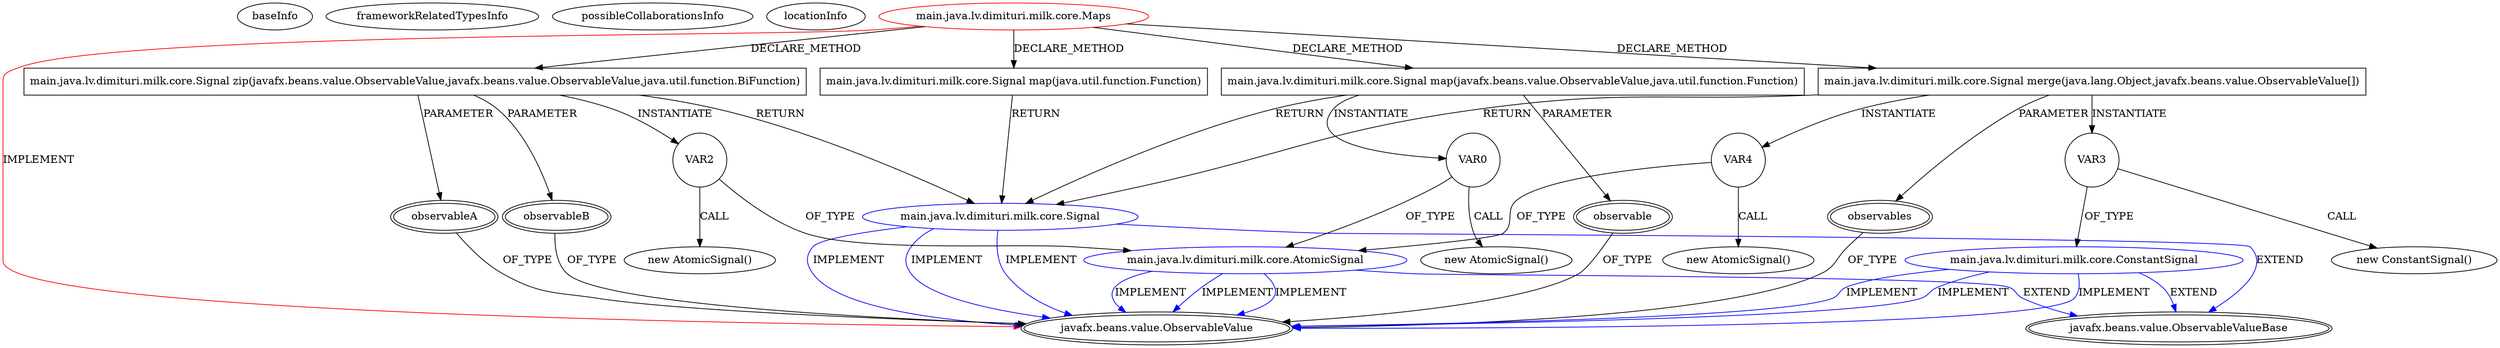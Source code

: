 digraph {
baseInfo[graphId=2475,category="extension_graph",isAnonymous=false,possibleRelation=true]
frameworkRelatedTypesInfo[0="javafx.beans.value.ObservableValue"]
possibleCollaborationsInfo[0="2475~CLIENT_METHOD_DECLARATION-INSTANTIATION-CLIENT_METHOD_DECLARATION-INSTANTIATION-CLIENT_METHOD_DECLARATION-INSTANTIATION-~javafx.beans.value.ObservableValue ~javafx.beans.value.ObservableValueBase javafx.beans.value.ObservableValue javafx.beans.value.ObservableValue javafx.beans.value.ObservableValue ~false~false",1="2475~CLIENT_METHOD_DECLARATION-INSTANTIATION-~javafx.beans.value.ObservableValue ~javafx.beans.value.ObservableValueBase javafx.beans.value.ObservableValue javafx.beans.value.ObservableValue javafx.beans.value.ObservableValue ~false~false",2="2475~CLIENT_METHOD_DECLARATION-RETURN_TYPE-CLIENT_METHOD_DECLARATION-RETURN_TYPE-CLIENT_METHOD_DECLARATION-RETURN_TYPE-CLIENT_METHOD_DECLARATION-RETURN_TYPE-~javafx.beans.value.ObservableValue ~javafx.beans.value.ObservableValueBase javafx.beans.value.ObservableValue javafx.beans.value.ObservableValue javafx.beans.value.ObservableValue ~false~false"]
locationInfo[projectName="dimituri-milk",filePath="/dimituri-milk/milk-master/milk-core/src/main/java/lv/dimituri/milk/core/Maps.java",contextSignature="Maps",graphId="2475"]
0[label="main.java.lv.dimituri.milk.core.Maps",vertexType="ROOT_CLIENT_CLASS_DECLARATION",isFrameworkType=false,color=red]
1[label="javafx.beans.value.ObservableValue",vertexType="FRAMEWORK_INTERFACE_TYPE",isFrameworkType=true,peripheries=2]
2[label="main.java.lv.dimituri.milk.core.Signal map(javafx.beans.value.ObservableValue,java.util.function.Function)",vertexType="CLIENT_METHOD_DECLARATION",isFrameworkType=false,shape=box]
3[label="main.java.lv.dimituri.milk.core.Signal",vertexType="REFERENCE_CLIENT_CLASS_DECLARATION",isFrameworkType=false,color=blue]
4[label="javafx.beans.value.ObservableValueBase",vertexType="FRAMEWORK_CLASS_TYPE",isFrameworkType=true,peripheries=2]
8[label="observable",vertexType="PARAMETER_DECLARATION",isFrameworkType=true,peripheries=2]
11[label="VAR0",vertexType="VARIABLE_EXPRESION",isFrameworkType=false,shape=circle]
12[label="main.java.lv.dimituri.milk.core.AtomicSignal",vertexType="REFERENCE_CLIENT_CLASS_DECLARATION",isFrameworkType=false,color=blue]
10[label="new AtomicSignal()",vertexType="CONSTRUCTOR_CALL",isFrameworkType=false]
27[label="main.java.lv.dimituri.milk.core.Signal zip(javafx.beans.value.ObservableValue,javafx.beans.value.ObservableValue,java.util.function.BiFunction)",vertexType="CLIENT_METHOD_DECLARATION",isFrameworkType=false,shape=box]
29[label="observableA",vertexType="PARAMETER_DECLARATION",isFrameworkType=true,peripheries=2]
31[label="observableB",vertexType="PARAMETER_DECLARATION",isFrameworkType=true,peripheries=2]
34[label="VAR2",vertexType="VARIABLE_EXPRESION",isFrameworkType=false,shape=circle]
33[label="new AtomicSignal()",vertexType="CONSTRUCTOR_CALL",isFrameworkType=false]
36[label="main.java.lv.dimituri.milk.core.Signal merge(java.lang.Object,javafx.beans.value.ObservableValue[])",vertexType="CLIENT_METHOD_DECLARATION",isFrameworkType=false,shape=box]
38[label="observables",vertexType="PARAMETER_DECLARATION",isFrameworkType=true,peripheries=2]
41[label="VAR3",vertexType="VARIABLE_EXPRESION",isFrameworkType=false,shape=circle]
42[label="main.java.lv.dimituri.milk.core.ConstantSignal",vertexType="REFERENCE_CLIENT_CLASS_DECLARATION",isFrameworkType=false,color=blue]
40[label="new ConstantSignal()",vertexType="CONSTRUCTOR_CALL",isFrameworkType=false]
48[label="VAR4",vertexType="VARIABLE_EXPRESION",isFrameworkType=false,shape=circle]
47[label="new AtomicSignal()",vertexType="CONSTRUCTOR_CALL",isFrameworkType=false]
50[label="main.java.lv.dimituri.milk.core.Signal map(java.util.function.Function)",vertexType="CLIENT_METHOD_DECLARATION",isFrameworkType=false,shape=box]
0->1[label="IMPLEMENT",color=red]
0->2[label="DECLARE_METHOD"]
3->4[label="EXTEND",color=blue]
3->1[label="IMPLEMENT",color=blue]
3->1[label="IMPLEMENT",color=blue]
3->1[label="IMPLEMENT",color=blue]
2->3[label="RETURN"]
8->1[label="OF_TYPE"]
2->8[label="PARAMETER"]
2->11[label="INSTANTIATE"]
12->4[label="EXTEND",color=blue]
12->1[label="IMPLEMENT",color=blue]
12->1[label="IMPLEMENT",color=blue]
12->1[label="IMPLEMENT",color=blue]
11->12[label="OF_TYPE"]
11->10[label="CALL"]
0->27[label="DECLARE_METHOD"]
27->3[label="RETURN"]
29->1[label="OF_TYPE"]
27->29[label="PARAMETER"]
31->1[label="OF_TYPE"]
27->31[label="PARAMETER"]
27->34[label="INSTANTIATE"]
34->12[label="OF_TYPE"]
34->33[label="CALL"]
0->36[label="DECLARE_METHOD"]
36->3[label="RETURN"]
38->1[label="OF_TYPE"]
36->38[label="PARAMETER"]
36->41[label="INSTANTIATE"]
42->4[label="EXTEND",color=blue]
42->1[label="IMPLEMENT",color=blue]
42->1[label="IMPLEMENT",color=blue]
42->1[label="IMPLEMENT",color=blue]
41->42[label="OF_TYPE"]
41->40[label="CALL"]
36->48[label="INSTANTIATE"]
48->12[label="OF_TYPE"]
48->47[label="CALL"]
0->50[label="DECLARE_METHOD"]
50->3[label="RETURN"]
}
